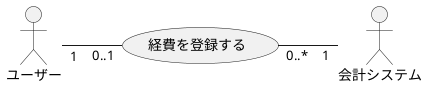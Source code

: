 @startuml

' ユースケースは丸括弧で囲んで使う
left to right direction
ユーザー "1" -- "0..1"(経費を登録する) 
(経費を登録する) "0..*" -- "1" 会計システム

@enduml